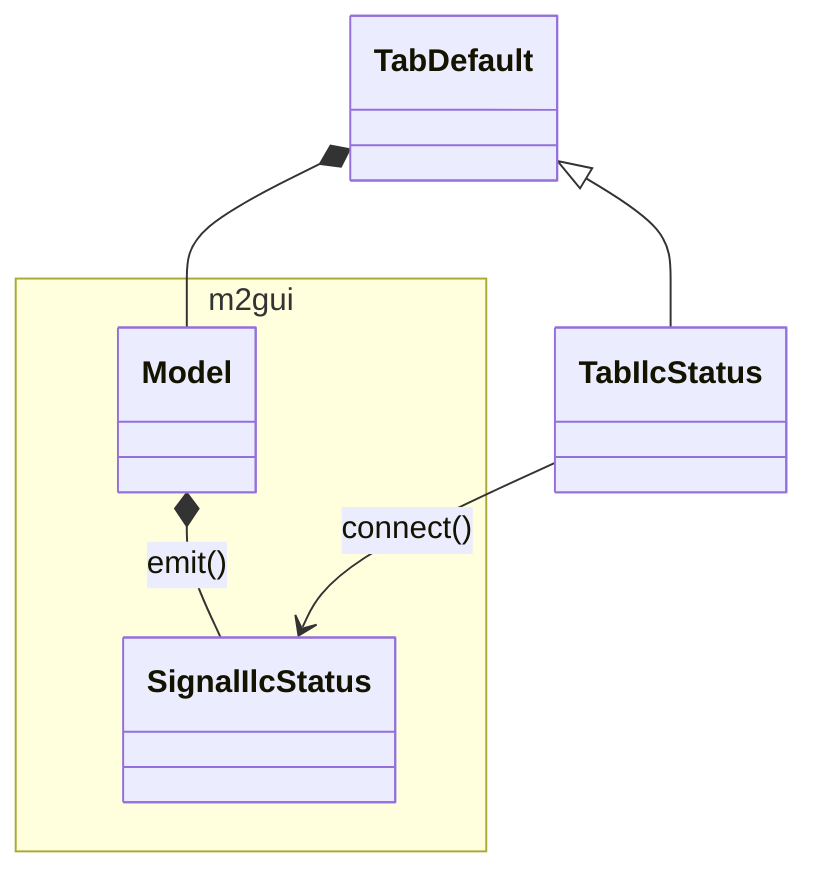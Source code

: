 classDiagram
namespace m2gui {
  class Model
  class SignalIlcStatus
}

Model *-- SignalIlcStatus : emit()

TabDefault *-- Model
TabDefault <|-- TabIlcStatus

TabIlcStatus --> SignalIlcStatus : connect()